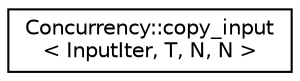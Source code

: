 digraph "Graphical Class Hierarchy"
{
  edge [fontname="Helvetica",fontsize="10",labelfontname="Helvetica",labelfontsize="10"];
  node [fontname="Helvetica",fontsize="10",shape=record];
  rankdir="LR";
  Node1 [label="Concurrency::copy_input\l\< InputIter, T, N, N \>",height=0.2,width=0.4,color="black", fillcolor="white", style="filled",URL="$structConcurrency_1_1copy__input_3_01InputIter_00_01T_00_01N_00_01N_01_4.html"];
}
